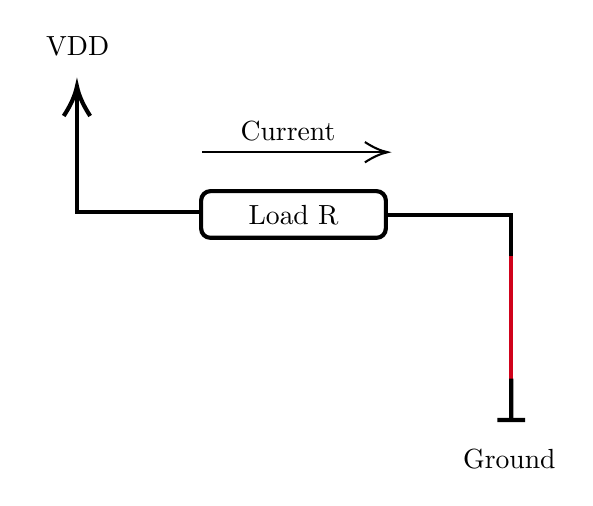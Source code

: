 

\tikzset{every picture/.style={line width=0.75pt}} %set default line width to 0.75pt        

\begin{tikzpicture}[x=0.75pt,y=0.75pt,yscale=-1,xscale=1]
%uncomment if require: \path (0,240); %set diagram left start at 0, and has height of 240

%Straight Lines [id:da008984438739192413] 
\draw [color={rgb, 255:red, 0; green, 0; blue, 0 }  ,draw opacity=1 ][line width=1.5]    (91,99) -- (31.67,99) -- (31.67,41.33) ;
\draw [shift={(31.67,38.33)}, rotate = 450] [color={rgb, 255:red, 0; green, 0; blue, 0 }  ,draw opacity=1 ][line width=1.5]    (14.21,-6.37) .. controls (9.04,-2.99) and (4.3,-0.87) .. (0,0) .. controls (4.3,0.87) and (9.04,2.99) .. (14.21,6.37)   ;

%Rounded Rect [id:dp7662687261949606] 
\draw  [line width=1.5]  (91.5,93.25) .. controls (91.5,90.76) and (93.51,88.75) .. (96,88.75) -- (176,88.75) .. controls (178.49,88.75) and (180.5,90.76) .. (180.5,93.25) -- (180.5,106.75) .. controls (180.5,109.24) and (178.49,111.25) .. (176,111.25) -- (96,111.25) .. controls (93.51,111.25) and (91.5,109.24) .. (91.5,106.75) -- cycle ;
%Straight Lines [id:da19872085195301215] 
\draw [line width=1.5]    (181,100.25) -- (240.75,100.25) -- (240.75,120.13) ;


%Straight Lines [id:da8624965983535746] 
\draw [color={rgb, 255:red, 208; green, 2; blue, 27 }  ,draw opacity=1 ][line width=1.5]    (240.88,120.13) -- (240.88,179.13) ;


%Straight Lines [id:da9869704930235617] 
\draw [line width=1.5]    (240.88,179.13) -- (240.9,199) ;
\draw [shift={(240.9,199)}, rotate = 269.93] [color={rgb, 255:red, 0; green, 0; blue, 0 }  ][line width=1.5]    (0,6.71) -- (0,-6.71)   ;

%Straight Lines [id:da3727804380230437] 
\draw [line width=0.75]    (92,70) -- (179.33,70) ;
\draw [shift={(181.33,70)}, rotate = 180] [color={rgb, 255:red, 0; green, 0; blue, 0 }  ][line width=0.75]    (10.93,-4.9) .. controls (6.95,-2.3) and (3.31,-0.67) .. (0,0) .. controls (3.31,0.67) and (6.95,2.3) .. (10.93,4.9)   ;


% Text Node
\draw (136,100) node [scale=1] [align=left] {Load R};
% Text Node
\draw (133.33,59.67) node  [align=left] {Current};
% Text Node
\draw (240,218) node  [align=left] {Ground};
% Text Node
\draw (32,19) node  [align=left] {VDD};


\end{tikzpicture}